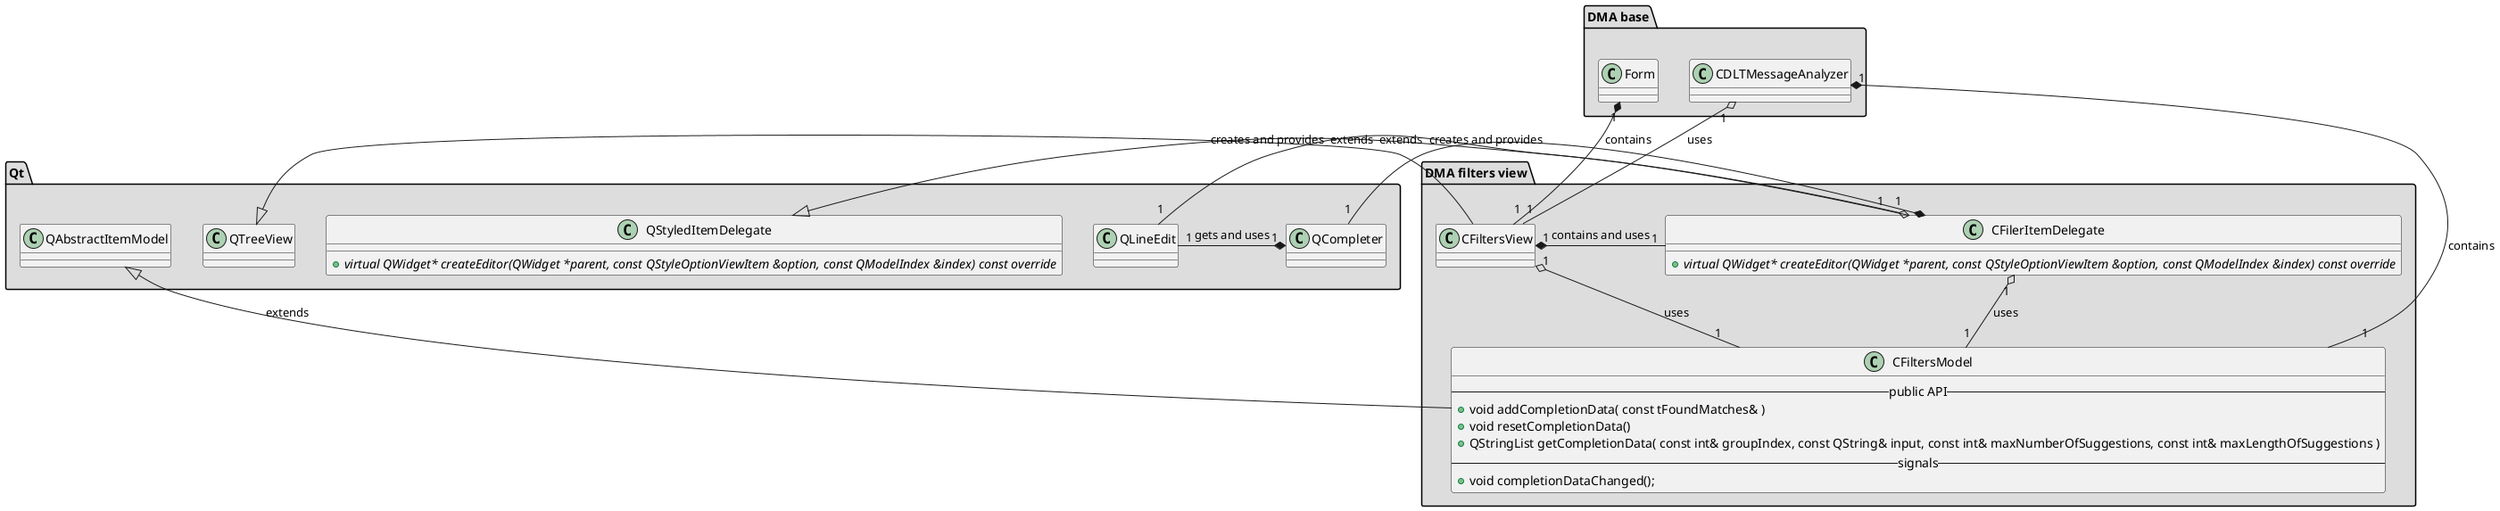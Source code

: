 @startuml

'left to right direction

'QT's classes
package "Qt" #DDDDDD 
{
    class QCompleter
    class QLineEdit
    
    class QStyledItemDelegate
    {
        +{abstract} virtual QWidget* createEditor(QWidget *parent, const QStyleOptionViewItem &option, const QModelIndex &index) const override
    }
    
    class QTreeView
    class QAbstractItemModel
}

'Plugin's classes
package "DMA base" #DDDDDD 
{
    class Form
    class CDLTMessageAnalyzer{}
}

package "DMA filters view" #DDDDDD 
{
    class CFiltersModel
    {
        --public API--
        +void addCompletionData( const tFoundMatches& )
        +void resetCompletionData()
        +QStringList getCompletionData( const int& groupIndex, const QString& input, const int& maxNumberOfSuggestions, const int& maxLengthOfSuggestions )
        --signals--
        +void completionDataChanged();
    }
    
    class CFiltersView {} 
    
    class CFilerItemDelegate
    {
        +{abstract} virtual QWidget* createEditor(QWidget *parent, const QStyleOptionViewItem &option, const QModelIndex &index) const override
    }
}

'Inheritance section
QStyledItemDelegate <|-- CFilerItemDelegate : extends
QTreeView <|-- CFiltersView : extends
QAbstractItemModel <|-- CFiltersModel : extends

'Composition section
Form "1" *-- "1" CFiltersView : contains
CDLTMessageAnalyzer "1" *--- "1" CFiltersModel : contains
CFiltersView "1" *- "1" CFilerItemDelegate : contains and uses
CFilerItemDelegate "1" *-- "1" QCompleter : creates and provides
QLineEdit "1" -* "1" QCompleter : gets and uses

'Agregation section
CDLTMessageAnalyzer "1" o-- "1" CFiltersView : uses
CFiltersView "1" o-- "1" CFiltersModel : uses
CFilerItemDelegate "1" o-- "1" CFiltersModel : uses
CFilerItemDelegate "1" o-- "1" QLineEdit : creates and provides

@enduml